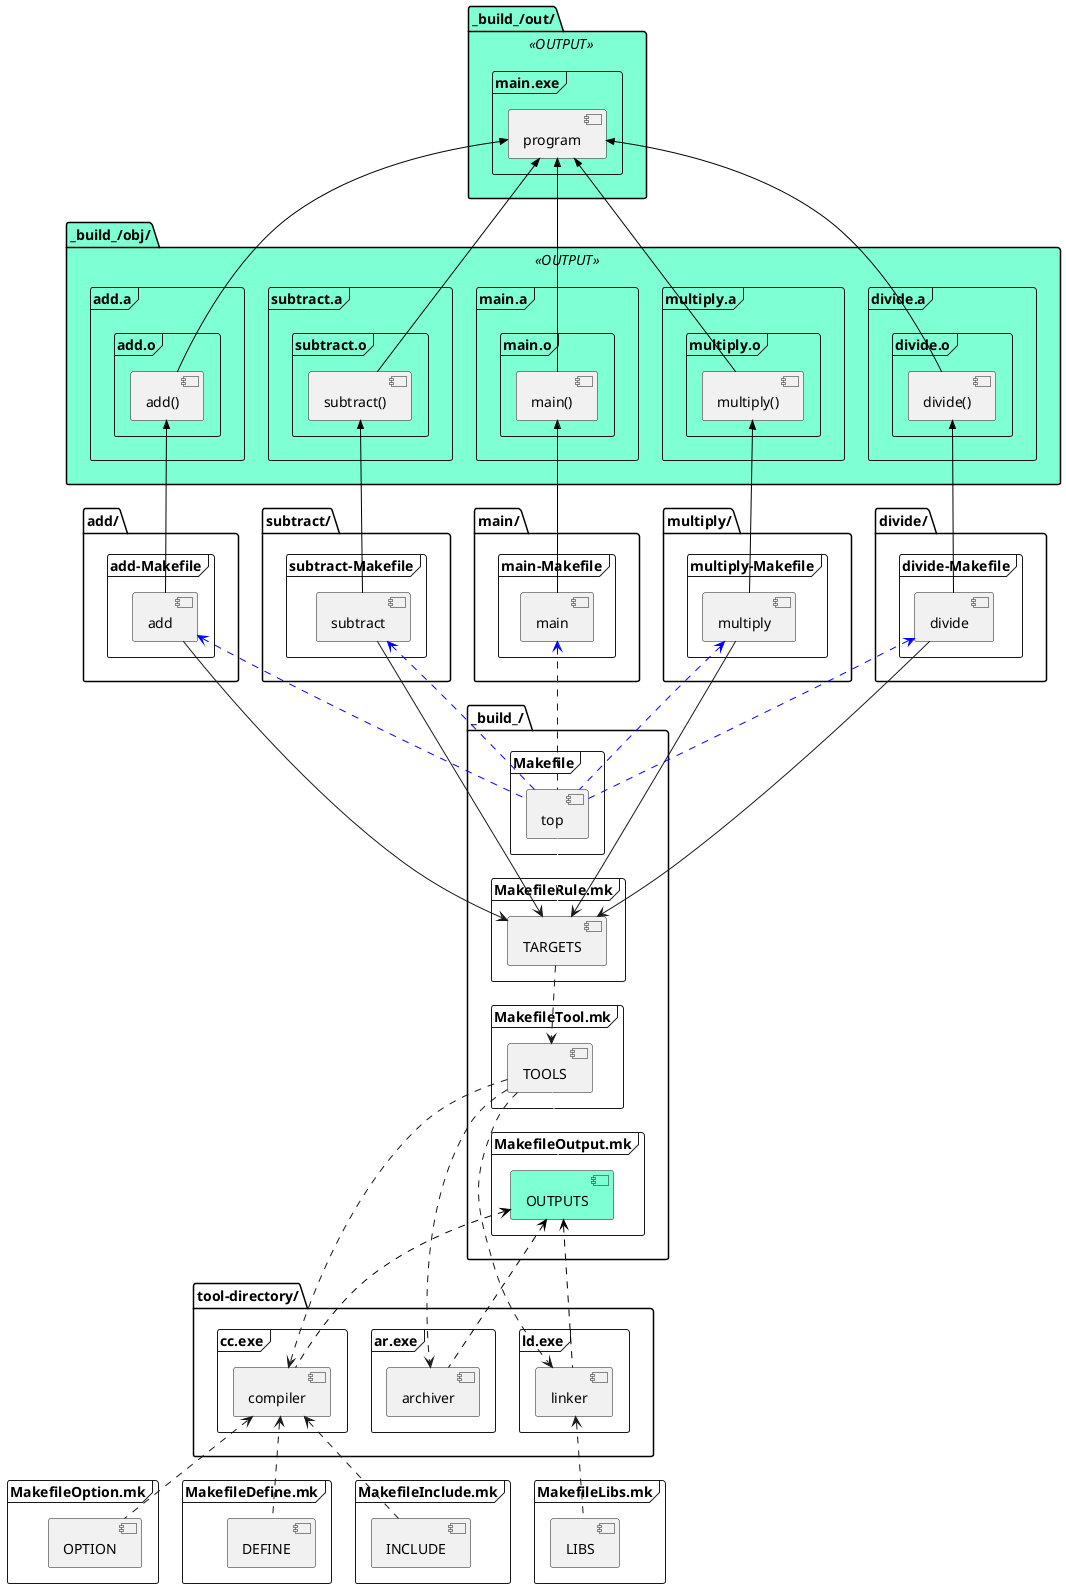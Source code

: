 @startuml enviroment
skinparam folder {
	backgroundColor<<OUTPUT>> aquamarine
}
folder "_build_/" {
  frame "Makefile" {
    [top]
  }
}
folder "add/" {
  frame "add-Makefile" {
    [add] <.. [top] #blue
  }
}
folder "subtract/" {
  frame "subtract-Makefile" {
    [subtract] <.. [top] #blue
  }
}
folder "main/" {
  frame "main-Makefile" {
    [main] <.. [top] #blue
  }
}
folder "multiply/" {
  frame "multiply-Makefile" {
    [multiply] <.. [top] #blue
  }
}
folder "divide/" {
  frame "divide-Makefile" {
    [divide] <.. [top] #blue
  }
}
folder "_build_/" {
  frame "MakefileRule.mk" {
    [top] .. [TARGETS] #white
    [add] --> [TARGETS]
    [subtract] --> [TARGETS]
    [multiply] --> [TARGETS]
    [divide] --> [TARGETS]
  }
}
folder "_build_/obj/" <<OUTPUT>> {
  frame "add.a" {
    frame "add.o" {
      [add()] <<-- [add] #black
    }
  }
  frame "subtract.a" {
    frame "subtract.o" {
      [subtract()] <<-- [subtract] #black
    }
  }
  frame "multiply.a" {
    frame "multiply.o" {
      [multiply()] <<-- [multiply] #black
    }
  }
  frame "divide.a" {
    frame "divide.o" {
      [divide()] <<-- [divide] #black
    }
  }
  frame "main.a" {
    frame "main.o" {
      [main()] <<-- [main] #black
    }
  }
}
folder "_build_/out/" <<OUTPUT>> {
  frame "main.exe" {
    [program] <<-- [main()] #black
    [program] <<-- [add()] #black
    [program] <<-- [subtract()] #black
    [program] <<-- [multiply()] #black
    [program] <<-- [divide()] #black
  }
}
folder "_build_/" {
    frame "MakefileTool.mk" {
      [TOOLS]
      [TARGETS] ..> [TOOLS]
    }
}
    frame "MakefileOption.mk" {
      [OPTION]
    }
    frame "MakefileDefine.mk" {
      [DEFINE]
    }
    frame "MakefileInclude.mk" {
      [INCLUDE]
    }
    frame "MakefileLibs.mk" {
      [LIBS]
    }
folder "tool-directory/" {
  frame "cc.exe" {
    [compiler]
    [TOOLS] ..> [compiler]
    [compiler] <.. [OPTION]
    [compiler] <.. [DEFINE]
    [compiler] <.. [INCLUDE]
  }
  frame "ar.exe" {
    [archiver]
    [TOOLS] ..> [archiver]
  }
  frame "ld.exe" {
    [linker]
    [TOOLS] ..> [linker]
    [linker] <.. [LIBS]
  }
}
folder "_build_/" {
    frame "MakefileOutput.mk" {
      [OUTPUTS] #aquamarine
      [TOOLS] .. [OUTPUTS] #white
      [OUTPUTS] <.. [compiler] #black
      [OUTPUTS] <.. [archiver] #black
      [OUTPUTS] <.. [linker] #black
    }
}
@enduml